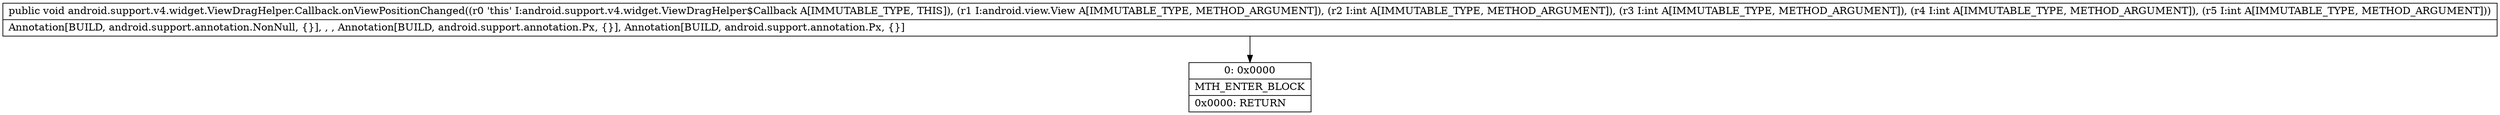 digraph "CFG forandroid.support.v4.widget.ViewDragHelper.Callback.onViewPositionChanged(Landroid\/view\/View;IIII)V" {
Node_0 [shape=record,label="{0\:\ 0x0000|MTH_ENTER_BLOCK\l|0x0000: RETURN   \l}"];
MethodNode[shape=record,label="{public void android.support.v4.widget.ViewDragHelper.Callback.onViewPositionChanged((r0 'this' I:android.support.v4.widget.ViewDragHelper$Callback A[IMMUTABLE_TYPE, THIS]), (r1 I:android.view.View A[IMMUTABLE_TYPE, METHOD_ARGUMENT]), (r2 I:int A[IMMUTABLE_TYPE, METHOD_ARGUMENT]), (r3 I:int A[IMMUTABLE_TYPE, METHOD_ARGUMENT]), (r4 I:int A[IMMUTABLE_TYPE, METHOD_ARGUMENT]), (r5 I:int A[IMMUTABLE_TYPE, METHOD_ARGUMENT]))  | Annotation[BUILD, android.support.annotation.NonNull, \{\}], , , Annotation[BUILD, android.support.annotation.Px, \{\}], Annotation[BUILD, android.support.annotation.Px, \{\}]\l}"];
MethodNode -> Node_0;
}

